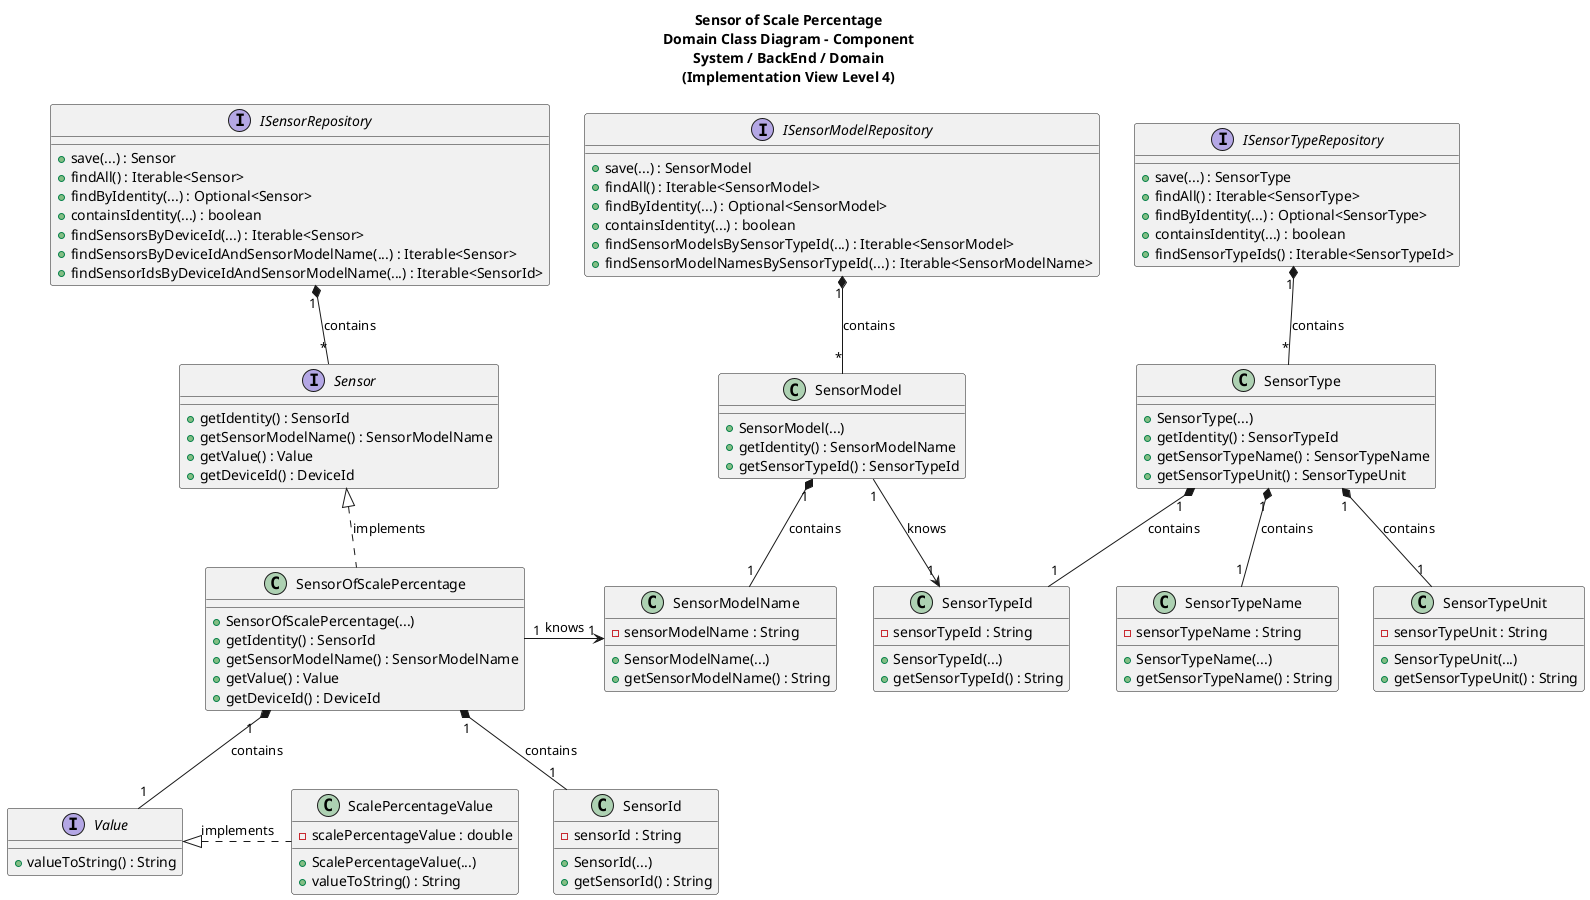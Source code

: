 @startuml

title Sensor of Scale Percentage\nDomain Class Diagram - Component\nSystem / BackEnd / Domain\n(Implementation View Level 4)

/'
As Product Owner, I want the system to have a type of sensor that gives the
current value/position in a scale (%).
'/

interface Sensor {
    + getIdentity() : SensorId
    + getSensorModelName() : SensorModelName
    + getValue() : Value
    + getDeviceId() : DeviceId
}

class SensorId{
    - sensorId : String
    + SensorId(...)
    + getSensorId() : String
}

interface Value{
    + valueToString() : String
}

class ScalePercentageValue {
    - scalePercentageValue : double
    + ScalePercentageValue(...)
    + valueToString() : String
}

class SensorModelName{
    - sensorModelName : String
    + SensorModelName(...)
    + getSensorModelName() : String
}

class SensorType {
    + SensorType(...)
    + getIdentity() : SensorTypeId
    + getSensorTypeName() : SensorTypeName
    + getSensorTypeUnit() : SensorTypeUnit
}

class SensorTypeName{
    - sensorTypeName : String
    + SensorTypeName(...)
    + getSensorTypeName() : String
}

class SensorTypeUnit{
    - sensorTypeUnit : String
    + SensorTypeUnit(...)
    + getSensorTypeUnit() : String
}

class SensorModel{
    + SensorModel(...)
    + getIdentity() : SensorModelName
    + getSensorTypeId() : SensorTypeId
}

class SensorTypeId{
    - sensorTypeId : String
    + SensorTypeId(...)
    + getSensorTypeId() : String
}

interface ISensorRepository {
    + save(...) : Sensor
    + findAll() : Iterable<Sensor>
    + findByIdentity(...) : Optional<Sensor>
    + containsIdentity(...) : boolean
    + findSensorsByDeviceId(...) : Iterable<Sensor>
    + findSensorsByDeviceIdAndSensorModelName(...) : Iterable<Sensor>
    + findSensorIdsByDeviceIdAndSensorModelName(...) : Iterable<SensorId>
}

interface ISensorTypeRepository {
    + save(...) : SensorType
    + findAll() : Iterable<SensorType>
    + findByIdentity(...) : Optional<SensorType>
    + containsIdentity(...) : boolean
    + findSensorTypeIds() : Iterable<SensorTypeId>
}

interface ISensorModelRepository {
    + save(...) : SensorModel
    + findAll() : Iterable<SensorModel>
    + findByIdentity(...) : Optional<SensorModel>
    + containsIdentity(...) : boolean
    + findSensorModelsBySensorTypeId(...) : Iterable<SensorModel>
    + findSensorModelNamesBySensorTypeId(...) : Iterable<SensorModelName>
}

class SensorOfScalePercentage {
    + SensorOfScalePercentage(...)
    + getIdentity() : SensorId
    + getSensorModelName() : SensorModelName
    + getValue() : Value
    + getDeviceId() : DeviceId
}

ScalePercentageValue .left.|> Value : implements
SensorOfScalePercentage .up.|> Sensor : implements
SensorOfScalePercentage "1" *-- "1" SensorId : contains
SensorOfScalePercentage "1  " *-- "1" Value : contains
SensorOfScalePercentage "1" -right-> "1" SensorModelName : knows
SensorModel "1" *-- "1" SensorModelName : contains
SensorModel "1" --> "1" SensorTypeId : knows
SensorType "1" *-- "1" SensorTypeId: contains
SensorType "1" *-- "1" SensorTypeName : contains
SensorType "1" *-- "1" SensorTypeUnit : contains
ISensorRepository "1" *-- "*" Sensor : contains
ISensorTypeRepository "1" *-- "*" SensorType : contains
ISensorModelRepository "1" *-- "*" SensorModel : contains

@enduml
